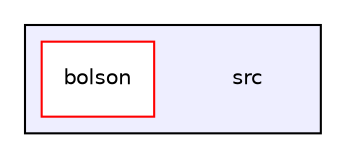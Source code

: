 digraph "src" {
  compound=true
  node [ fontsize="10", fontname="Helvetica"];
  edge [ labelfontsize="10", labelfontname="Helvetica"];
  subgraph clusterdir_68267d1309a1af8e8297ef4c3efbcdba {
    graph [ bgcolor="#eeeeff", pencolor="black", label="" URL="dir_68267d1309a1af8e8297ef4c3efbcdba.html"];
    dir_68267d1309a1af8e8297ef4c3efbcdba [shape=plaintext label="src"];
    dir_ccdd1d919cfc9cac7f8aaa91b24e2c45 [shape=box label="bolson" color="red" fillcolor="white" style="filled" URL="dir_ccdd1d919cfc9cac7f8aaa91b24e2c45.html"];
  }
}
